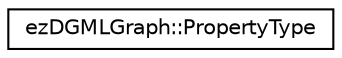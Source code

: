 digraph "Graphical Class Hierarchy"
{
 // LATEX_PDF_SIZE
  edge [fontname="Helvetica",fontsize="10",labelfontname="Helvetica",labelfontsize="10"];
  node [fontname="Helvetica",fontsize="10",shape=record];
  rankdir="LR";
  Node0 [label="ezDGMLGraph::PropertyType",height=0.2,width=0.4,color="black", fillcolor="white", style="filled",URL="$d1/da7/structez_d_g_m_l_graph_1_1_property_type.htm",tooltip=" "];
}
